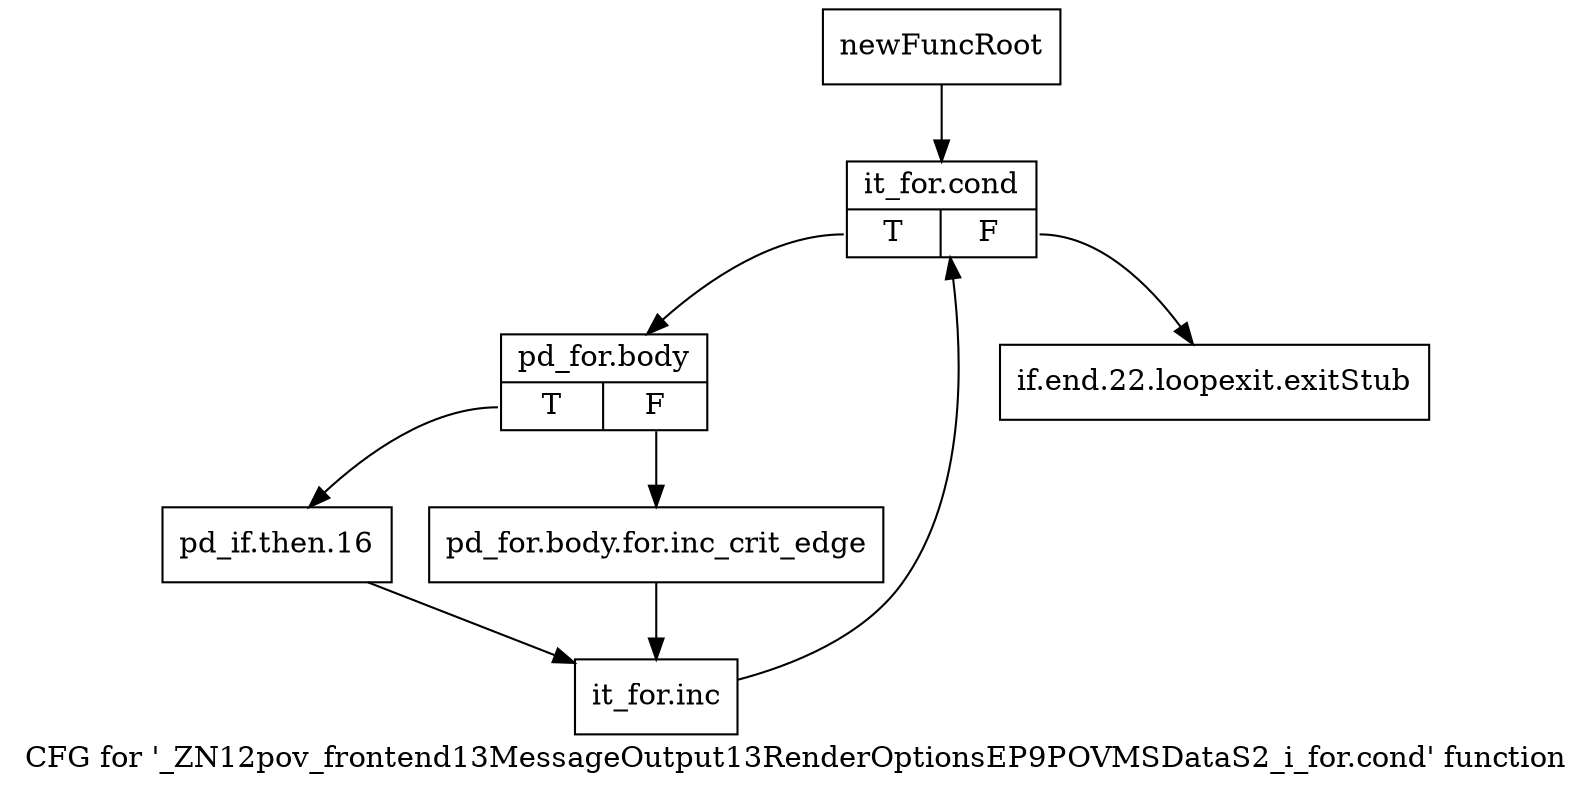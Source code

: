 digraph "CFG for '_ZN12pov_frontend13MessageOutput13RenderOptionsEP9POVMSDataS2_i_for.cond' function" {
	label="CFG for '_ZN12pov_frontend13MessageOutput13RenderOptionsEP9POVMSDataS2_i_for.cond' function";

	Node0x26bad20 [shape=record,label="{newFuncRoot}"];
	Node0x26bad20 -> Node0x26badc0;
	Node0x26bad70 [shape=record,label="{if.end.22.loopexit.exitStub}"];
	Node0x26badc0 [shape=record,label="{it_for.cond|{<s0>T|<s1>F}}"];
	Node0x26badc0:s0 -> Node0x26bae10;
	Node0x26badc0:s1 -> Node0x26bad70;
	Node0x26bae10 [shape=record,label="{pd_for.body|{<s0>T|<s1>F}}"];
	Node0x26bae10:s0 -> Node0x26baeb0;
	Node0x26bae10:s1 -> Node0x26bae60;
	Node0x26bae60 [shape=record,label="{pd_for.body.for.inc_crit_edge}"];
	Node0x26bae60 -> Node0x26baf00;
	Node0x26baeb0 [shape=record,label="{pd_if.then.16}"];
	Node0x26baeb0 -> Node0x26baf00;
	Node0x26baf00 [shape=record,label="{it_for.inc}"];
	Node0x26baf00 -> Node0x26badc0;
}
